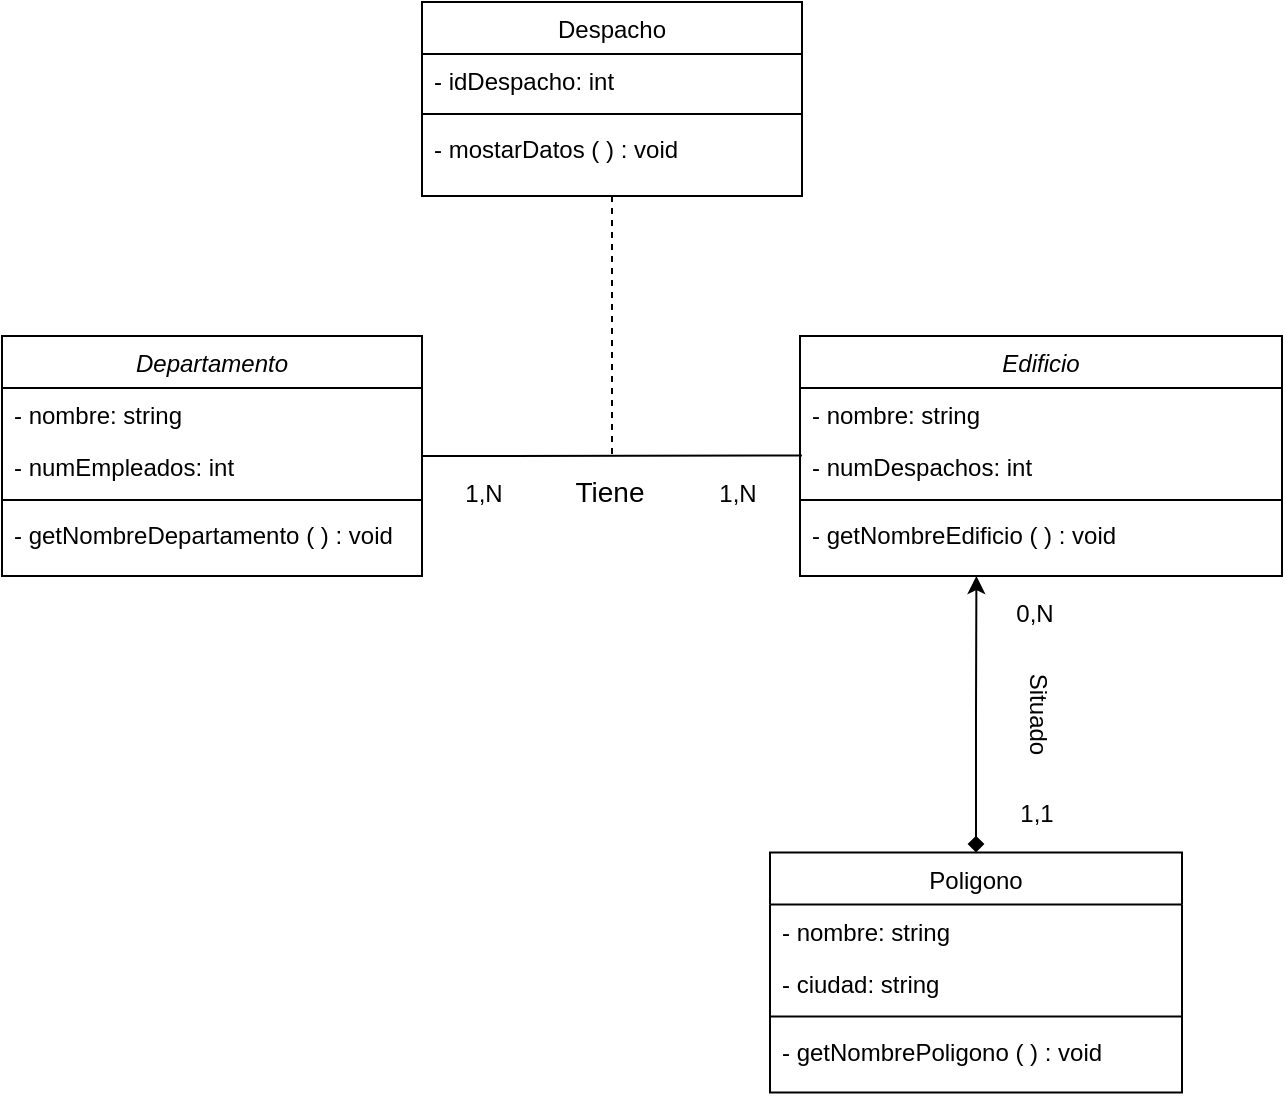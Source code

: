 <mxfile version="24.2.5" type="device">
  <diagram id="C5RBs43oDa-KdzZeNtuy" name="Page-1">
    <mxGraphModel dx="1434" dy="764" grid="1" gridSize="10" guides="1" tooltips="1" connect="1" arrows="1" fold="1" page="1" pageScale="1" pageWidth="827" pageHeight="1169" math="0" shadow="0">
      <root>
        <mxCell id="WIyWlLk6GJQsqaUBKTNV-0" />
        <mxCell id="WIyWlLk6GJQsqaUBKTNV-1" parent="WIyWlLk6GJQsqaUBKTNV-0" />
        <mxCell id="zkfFHV4jXpPFQw0GAbJ--0" value="Departamento" style="swimlane;fontStyle=2;align=center;verticalAlign=top;childLayout=stackLayout;horizontal=1;startSize=26;horizontalStack=0;resizeParent=1;resizeLast=0;collapsible=1;marginBottom=0;rounded=0;shadow=0;strokeWidth=1;" parent="WIyWlLk6GJQsqaUBKTNV-1" vertex="1">
          <mxGeometry x="80" y="270" width="210" height="120" as="geometry">
            <mxRectangle x="230" y="140" width="160" height="26" as="alternateBounds" />
          </mxGeometry>
        </mxCell>
        <mxCell id="zkfFHV4jXpPFQw0GAbJ--1" value="- nombre: string" style="text;align=left;verticalAlign=top;spacingLeft=4;spacingRight=4;overflow=hidden;rotatable=0;points=[[0,0.5],[1,0.5]];portConstraint=eastwest;" parent="zkfFHV4jXpPFQw0GAbJ--0" vertex="1">
          <mxGeometry y="26" width="210" height="26" as="geometry" />
        </mxCell>
        <mxCell id="zkfFHV4jXpPFQw0GAbJ--2" value="- numEmpleados: int" style="text;align=left;verticalAlign=top;spacingLeft=4;spacingRight=4;overflow=hidden;rotatable=0;points=[[0,0.5],[1,0.5]];portConstraint=eastwest;rounded=0;shadow=0;html=0;" parent="zkfFHV4jXpPFQw0GAbJ--0" vertex="1">
          <mxGeometry y="52" width="210" height="26" as="geometry" />
        </mxCell>
        <mxCell id="zkfFHV4jXpPFQw0GAbJ--4" value="" style="line;html=1;strokeWidth=1;align=left;verticalAlign=middle;spacingTop=-1;spacingLeft=3;spacingRight=3;rotatable=0;labelPosition=right;points=[];portConstraint=eastwest;" parent="zkfFHV4jXpPFQw0GAbJ--0" vertex="1">
          <mxGeometry y="78" width="210" height="8" as="geometry" />
        </mxCell>
        <mxCell id="KfhXWkNWOOYhWnlrxLS1-64" value="- getNombreDepartamento ( ) : void" style="text;align=left;verticalAlign=top;spacingLeft=4;spacingRight=4;overflow=hidden;rotatable=0;points=[[0,0.5],[1,0.5]];portConstraint=eastwest;" vertex="1" parent="zkfFHV4jXpPFQw0GAbJ--0">
          <mxGeometry y="86" width="210" height="34" as="geometry" />
        </mxCell>
        <mxCell id="zkfFHV4jXpPFQw0GAbJ--13" value="Poligono" style="swimlane;fontStyle=0;align=center;verticalAlign=top;childLayout=stackLayout;horizontal=1;startSize=26;horizontalStack=0;resizeParent=1;resizeLast=0;collapsible=1;marginBottom=0;rounded=0;shadow=0;strokeWidth=1;" parent="WIyWlLk6GJQsqaUBKTNV-1" vertex="1">
          <mxGeometry x="464" y="528.25" width="206" height="120" as="geometry">
            <mxRectangle x="340" y="380" width="170" height="26" as="alternateBounds" />
          </mxGeometry>
        </mxCell>
        <mxCell id="zkfFHV4jXpPFQw0GAbJ--14" value="- nombre: string" style="text;align=left;verticalAlign=top;spacingLeft=4;spacingRight=4;overflow=hidden;rotatable=0;points=[[0,0.5],[1,0.5]];portConstraint=eastwest;" parent="zkfFHV4jXpPFQw0GAbJ--13" vertex="1">
          <mxGeometry y="26" width="206" height="26" as="geometry" />
        </mxCell>
        <mxCell id="KfhXWkNWOOYhWnlrxLS1-14" value="- ciudad: string" style="text;align=left;verticalAlign=top;spacingLeft=4;spacingRight=4;overflow=hidden;rotatable=0;points=[[0,0.5],[1,0.5]];portConstraint=eastwest;" vertex="1" parent="zkfFHV4jXpPFQw0GAbJ--13">
          <mxGeometry y="52" width="206" height="26" as="geometry" />
        </mxCell>
        <mxCell id="zkfFHV4jXpPFQw0GAbJ--15" value="" style="line;html=1;strokeWidth=1;align=left;verticalAlign=middle;spacingTop=-1;spacingLeft=3;spacingRight=3;rotatable=0;labelPosition=right;points=[];portConstraint=eastwest;" parent="zkfFHV4jXpPFQw0GAbJ--13" vertex="1">
          <mxGeometry y="78" width="206" height="8" as="geometry" />
        </mxCell>
        <mxCell id="KfhXWkNWOOYhWnlrxLS1-73" value="- getNombrePoligono ( ) : void" style="text;align=left;verticalAlign=top;spacingLeft=4;spacingRight=4;overflow=hidden;rotatable=0;points=[[0,0.5],[1,0.5]];portConstraint=eastwest;" vertex="1" parent="zkfFHV4jXpPFQw0GAbJ--13">
          <mxGeometry y="86" width="206" height="34" as="geometry" />
        </mxCell>
        <mxCell id="KfhXWkNWOOYhWnlrxLS1-5" value="Edificio" style="swimlane;fontStyle=2;align=center;verticalAlign=top;childLayout=stackLayout;horizontal=1;startSize=26;horizontalStack=0;resizeParent=1;resizeLast=0;collapsible=1;marginBottom=0;rounded=0;shadow=0;strokeWidth=1;" vertex="1" parent="WIyWlLk6GJQsqaUBKTNV-1">
          <mxGeometry x="479" y="270" width="241" height="120" as="geometry">
            <mxRectangle x="230" y="140" width="160" height="26" as="alternateBounds" />
          </mxGeometry>
        </mxCell>
        <mxCell id="KfhXWkNWOOYhWnlrxLS1-6" value="- nombre: string" style="text;align=left;verticalAlign=top;spacingLeft=4;spacingRight=4;overflow=hidden;rotatable=0;points=[[0,0.5],[1,0.5]];portConstraint=eastwest;" vertex="1" parent="KfhXWkNWOOYhWnlrxLS1-5">
          <mxGeometry y="26" width="241" height="26" as="geometry" />
        </mxCell>
        <mxCell id="KfhXWkNWOOYhWnlrxLS1-13" value="- numDespachos: int" style="text;align=left;verticalAlign=top;spacingLeft=4;spacingRight=4;overflow=hidden;rotatable=0;points=[[0,0.5],[1,0.5]];portConstraint=eastwest;" vertex="1" parent="KfhXWkNWOOYhWnlrxLS1-5">
          <mxGeometry y="52" width="241" height="26" as="geometry" />
        </mxCell>
        <mxCell id="KfhXWkNWOOYhWnlrxLS1-11" value="" style="line;html=1;strokeWidth=1;align=left;verticalAlign=middle;spacingTop=-1;spacingLeft=3;spacingRight=3;rotatable=0;labelPosition=right;points=[];portConstraint=eastwest;" vertex="1" parent="KfhXWkNWOOYhWnlrxLS1-5">
          <mxGeometry y="78" width="241" height="8" as="geometry" />
        </mxCell>
        <mxCell id="KfhXWkNWOOYhWnlrxLS1-71" value="- getNombreEdificio ( ) : void" style="text;align=left;verticalAlign=top;spacingLeft=4;spacingRight=4;overflow=hidden;rotatable=0;points=[[0,0.5],[1,0.5]];portConstraint=eastwest;" vertex="1" parent="KfhXWkNWOOYhWnlrxLS1-5">
          <mxGeometry y="86" width="241" height="34" as="geometry" />
        </mxCell>
        <mxCell id="KfhXWkNWOOYhWnlrxLS1-23" style="rounded=0;orthogonalLoop=1;jettySize=auto;html=1;endArrow=none;endFill=0;startArrow=none;startFill=0;entryX=0.004;entryY=0.299;entryDx=0;entryDy=0;entryPerimeter=0;" edge="1" parent="WIyWlLk6GJQsqaUBKTNV-1" target="KfhXWkNWOOYhWnlrxLS1-13">
          <mxGeometry relative="1" as="geometry">
            <mxPoint x="290" y="330" as="sourcePoint" />
            <mxPoint x="620" y="330" as="targetPoint" />
          </mxGeometry>
        </mxCell>
        <mxCell id="KfhXWkNWOOYhWnlrxLS1-60" style="edgeStyle=orthogonalEdgeStyle;rounded=0;orthogonalLoop=1;jettySize=auto;html=1;dashed=1;endArrow=none;endFill=0;" edge="1" parent="WIyWlLk6GJQsqaUBKTNV-1" source="KfhXWkNWOOYhWnlrxLS1-40">
          <mxGeometry relative="1" as="geometry">
            <mxPoint x="385" y="330" as="targetPoint" />
          </mxGeometry>
        </mxCell>
        <mxCell id="KfhXWkNWOOYhWnlrxLS1-40" value="Despacho" style="swimlane;fontStyle=0;align=center;verticalAlign=top;childLayout=stackLayout;horizontal=1;startSize=26;horizontalStack=0;resizeParent=1;resizeLast=0;collapsible=1;marginBottom=0;rounded=0;shadow=0;strokeWidth=1;" vertex="1" parent="WIyWlLk6GJQsqaUBKTNV-1">
          <mxGeometry x="290" y="103" width="190" height="97" as="geometry">
            <mxRectangle x="340" y="380" width="170" height="26" as="alternateBounds" />
          </mxGeometry>
        </mxCell>
        <mxCell id="KfhXWkNWOOYhWnlrxLS1-41" value="- idDespacho: int" style="text;align=left;verticalAlign=top;spacingLeft=4;spacingRight=4;overflow=hidden;rotatable=0;points=[[0,0.5],[1,0.5]];portConstraint=eastwest;" vertex="1" parent="KfhXWkNWOOYhWnlrxLS1-40">
          <mxGeometry y="26" width="190" height="26" as="geometry" />
        </mxCell>
        <mxCell id="KfhXWkNWOOYhWnlrxLS1-45" value="" style="line;html=1;strokeWidth=1;align=left;verticalAlign=middle;spacingTop=-1;spacingLeft=3;spacingRight=3;rotatable=0;labelPosition=right;points=[];portConstraint=eastwest;" vertex="1" parent="KfhXWkNWOOYhWnlrxLS1-40">
          <mxGeometry y="52" width="190" height="8" as="geometry" />
        </mxCell>
        <mxCell id="KfhXWkNWOOYhWnlrxLS1-42" value="- mostarDatos ( ) : void" style="text;align=left;verticalAlign=top;spacingLeft=4;spacingRight=4;overflow=hidden;rotatable=0;points=[[0,0.5],[1,0.5]];portConstraint=eastwest;" vertex="1" parent="KfhXWkNWOOYhWnlrxLS1-40">
          <mxGeometry y="60" width="190" height="26" as="geometry" />
        </mxCell>
        <mxCell id="KfhXWkNWOOYhWnlrxLS1-50" value="1,N" style="text;strokeColor=none;align=center;fillColor=none;html=1;verticalAlign=middle;whiteSpace=wrap;rounded=0;" vertex="1" parent="WIyWlLk6GJQsqaUBKTNV-1">
          <mxGeometry x="291" y="334" width="60" height="30" as="geometry" />
        </mxCell>
        <mxCell id="KfhXWkNWOOYhWnlrxLS1-51" value="1,N" style="text;strokeColor=none;align=center;fillColor=none;html=1;verticalAlign=middle;whiteSpace=wrap;rounded=0;" vertex="1" parent="WIyWlLk6GJQsqaUBKTNV-1">
          <mxGeometry x="418" y="334" width="60" height="30" as="geometry" />
        </mxCell>
        <mxCell id="KfhXWkNWOOYhWnlrxLS1-52" value="&lt;span style=&quot;font-size: 14px;&quot;&gt;Tiene&lt;/span&gt;" style="text;strokeColor=none;align=center;fillColor=none;html=1;verticalAlign=middle;whiteSpace=wrap;rounded=0;rotation=0;" vertex="1" parent="WIyWlLk6GJQsqaUBKTNV-1">
          <mxGeometry x="364" y="333" width="40" height="30" as="geometry" />
        </mxCell>
        <mxCell id="KfhXWkNWOOYhWnlrxLS1-54" value="Situado" style="text;strokeColor=none;align=center;fillColor=none;html=1;verticalAlign=middle;whiteSpace=wrap;rounded=0;rotation=90;" vertex="1" parent="WIyWlLk6GJQsqaUBKTNV-1">
          <mxGeometry x="566" y="444" width="63.5" height="30" as="geometry" />
        </mxCell>
        <mxCell id="KfhXWkNWOOYhWnlrxLS1-55" value="0,N" style="text;strokeColor=none;align=center;fillColor=none;html=1;verticalAlign=middle;whiteSpace=wrap;rounded=0;" vertex="1" parent="WIyWlLk6GJQsqaUBKTNV-1">
          <mxGeometry x="582" y="394" width="28.5" height="30" as="geometry" />
        </mxCell>
        <mxCell id="KfhXWkNWOOYhWnlrxLS1-56" value="1,1" style="text;strokeColor=none;align=center;fillColor=none;html=1;verticalAlign=middle;whiteSpace=wrap;rounded=0;" vertex="1" parent="WIyWlLk6GJQsqaUBKTNV-1">
          <mxGeometry x="583.75" y="494" width="26.75" height="30" as="geometry" />
        </mxCell>
        <mxCell id="KfhXWkNWOOYhWnlrxLS1-75" style="edgeStyle=orthogonalEdgeStyle;rounded=0;orthogonalLoop=1;jettySize=auto;html=1;entryX=0.366;entryY=1;entryDx=0;entryDy=0;entryPerimeter=0;startArrow=diamond;startFill=1;" edge="1" parent="WIyWlLk6GJQsqaUBKTNV-1" source="zkfFHV4jXpPFQw0GAbJ--13" target="KfhXWkNWOOYhWnlrxLS1-71">
          <mxGeometry relative="1" as="geometry" />
        </mxCell>
      </root>
    </mxGraphModel>
  </diagram>
</mxfile>
